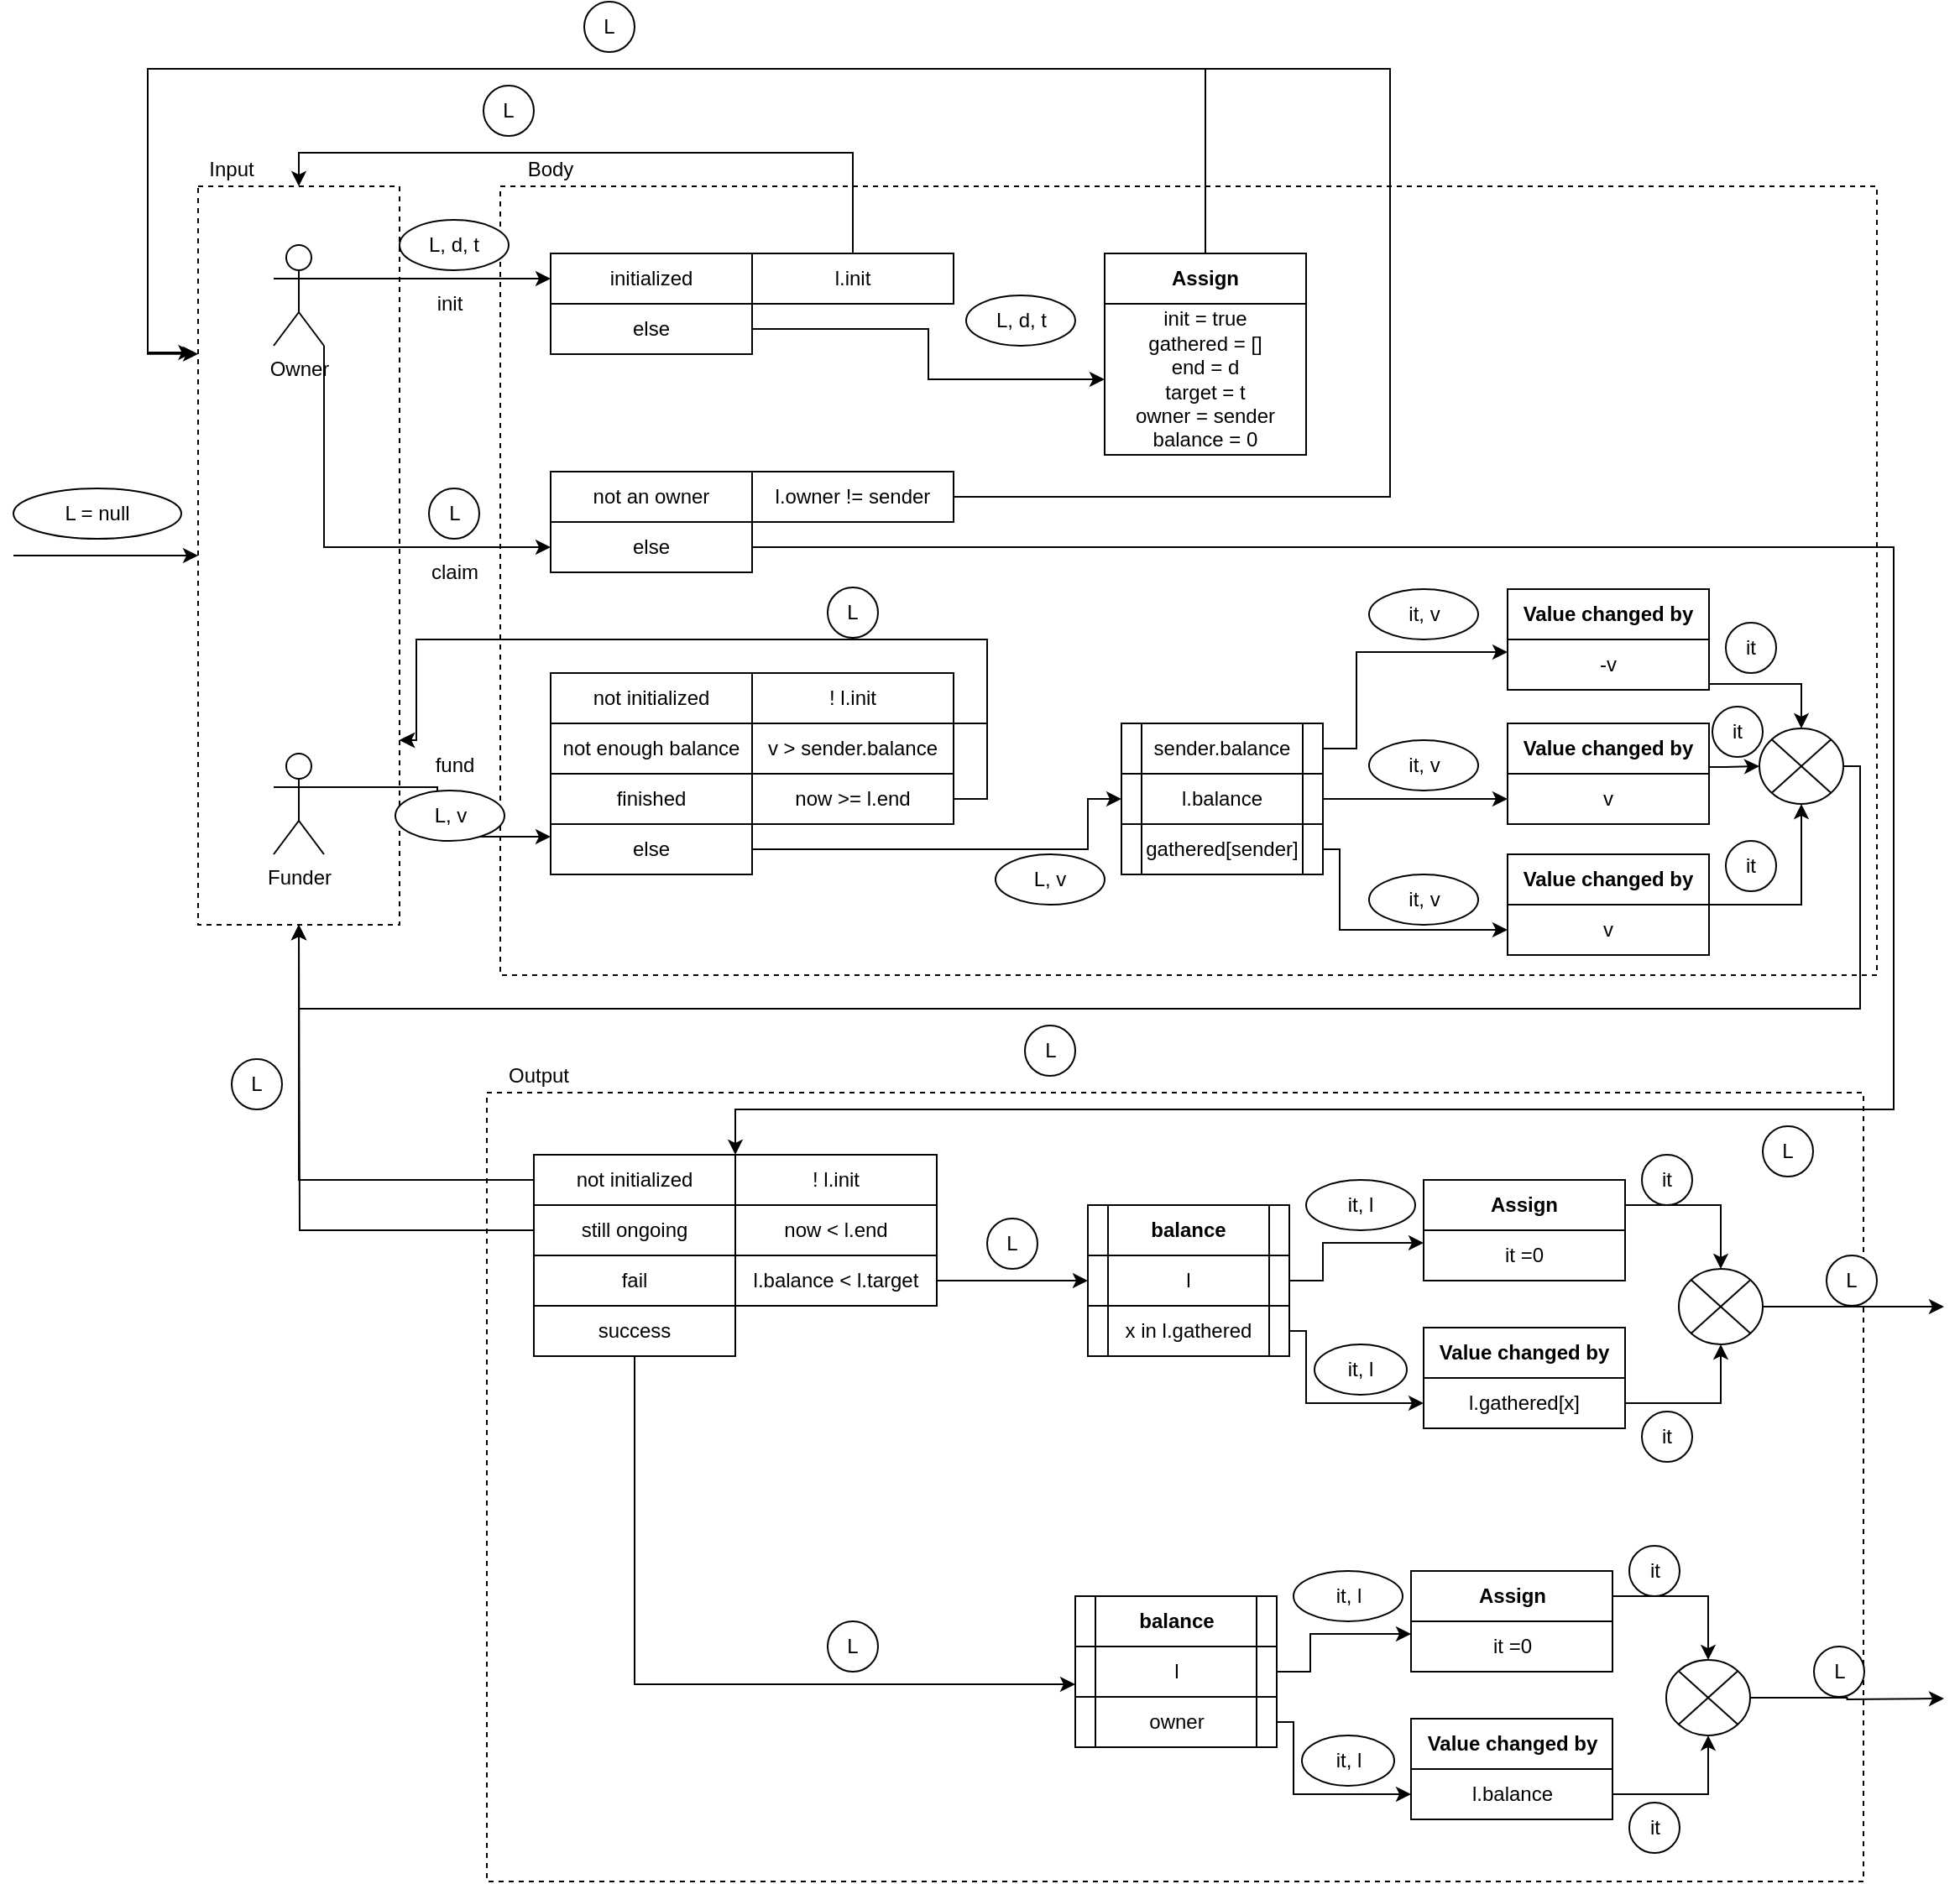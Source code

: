 <mxfile version="13.9.9" type="device"><diagram id="-nh598u-L5Uo9hfK0YSr" name="Page-1"><mxGraphModel dx="982" dy="704" grid="1" gridSize="10" guides="1" tooltips="1" connect="1" arrows="1" fold="1" page="1" pageScale="1" pageWidth="1169" pageHeight="827" math="0" shadow="0"><root><mxCell id="0"/><mxCell id="1" parent="0"/><mxCell id="V_aJpW3WmqKborFiZR3V-77" value="" style="rounded=0;whiteSpace=wrap;html=1;dashed=1;" vertex="1" parent="1"><mxGeometry x="292" y="700" width="820" height="470" as="geometry"/></mxCell><mxCell id="V_aJpW3WmqKborFiZR3V-5" value="" style="rounded=0;whiteSpace=wrap;html=1;dashed=1;" vertex="1" parent="1"><mxGeometry x="300" y="160" width="820" height="470" as="geometry"/></mxCell><mxCell id="V_aJpW3WmqKborFiZR3V-1" value="" style="rounded=0;whiteSpace=wrap;html=1;dashed=1;" vertex="1" parent="1"><mxGeometry x="120" y="160" width="120" height="440" as="geometry"/></mxCell><mxCell id="V_aJpW3WmqKborFiZR3V-2" value="Input" style="text;html=1;strokeColor=none;fillColor=none;align=center;verticalAlign=middle;whiteSpace=wrap;rounded=0;dashed=1;" vertex="1" parent="1"><mxGeometry x="120" y="140" width="40" height="20" as="geometry"/></mxCell><mxCell id="V_aJpW3WmqKborFiZR3V-13" style="edgeStyle=orthogonalEdgeStyle;rounded=0;orthogonalLoop=1;jettySize=auto;html=1;exitX=1;exitY=0.333;exitDx=0;exitDy=0;exitPerimeter=0;entryX=0;entryY=0.5;entryDx=0;entryDy=0;" edge="1" parent="1" source="V_aJpW3WmqKborFiZR3V-3" target="V_aJpW3WmqKborFiZR3V-8"><mxGeometry relative="1" as="geometry"/></mxCell><mxCell id="V_aJpW3WmqKborFiZR3V-37" style="edgeStyle=orthogonalEdgeStyle;rounded=0;orthogonalLoop=1;jettySize=auto;html=1;exitX=1;exitY=1;exitDx=0;exitDy=0;exitPerimeter=0;entryX=0;entryY=0.5;entryDx=0;entryDy=0;" edge="1" parent="1" source="V_aJpW3WmqKborFiZR3V-3" target="V_aJpW3WmqKborFiZR3V-36"><mxGeometry relative="1" as="geometry"/></mxCell><mxCell id="V_aJpW3WmqKborFiZR3V-3" value="Owner" style="shape=umlActor;verticalLabelPosition=bottom;verticalAlign=top;html=1;outlineConnect=0;" vertex="1" parent="1"><mxGeometry x="165" y="195" width="30" height="60" as="geometry"/></mxCell><mxCell id="V_aJpW3WmqKborFiZR3V-62" style="edgeStyle=orthogonalEdgeStyle;rounded=0;orthogonalLoop=1;jettySize=auto;html=1;exitX=1;exitY=0.333;exitDx=0;exitDy=0;exitPerimeter=0;entryX=0;entryY=0.25;entryDx=0;entryDy=0;" edge="1" parent="1" source="V_aJpW3WmqKborFiZR3V-4" target="V_aJpW3WmqKborFiZR3V-61"><mxGeometry relative="1" as="geometry"/></mxCell><mxCell id="V_aJpW3WmqKborFiZR3V-4" value="Funder" style="shape=umlActor;verticalLabelPosition=bottom;verticalAlign=top;html=1;outlineConnect=0;" vertex="1" parent="1"><mxGeometry x="165" y="498" width="30" height="60" as="geometry"/></mxCell><mxCell id="V_aJpW3WmqKborFiZR3V-6" value="Body" style="text;html=1;strokeColor=none;fillColor=none;align=center;verticalAlign=middle;whiteSpace=wrap;rounded=0;dashed=1;" vertex="1" parent="1"><mxGeometry x="310" y="140" width="40" height="20" as="geometry"/></mxCell><mxCell id="V_aJpW3WmqKborFiZR3V-8" value="initialized" style="rounded=0;whiteSpace=wrap;html=1;" vertex="1" parent="1"><mxGeometry x="330" y="200" width="120" height="30" as="geometry"/></mxCell><mxCell id="V_aJpW3WmqKborFiZR3V-26" style="edgeStyle=orthogonalEdgeStyle;rounded=0;orthogonalLoop=1;jettySize=auto;html=1;exitX=0.5;exitY=0;exitDx=0;exitDy=0;entryX=0.5;entryY=0;entryDx=0;entryDy=0;" edge="1" parent="1" source="V_aJpW3WmqKborFiZR3V-9" target="V_aJpW3WmqKborFiZR3V-1"><mxGeometry relative="1" as="geometry"><Array as="points"><mxPoint x="510" y="140"/><mxPoint x="180" y="140"/></Array></mxGeometry></mxCell><mxCell id="V_aJpW3WmqKborFiZR3V-9" value="l.init" style="rounded=0;whiteSpace=wrap;html=1;" vertex="1" parent="1"><mxGeometry x="450" y="200" width="120" height="30" as="geometry"/></mxCell><mxCell id="V_aJpW3WmqKborFiZR3V-10" value="" style="endArrow=classic;html=1;entryX=0;entryY=0.5;entryDx=0;entryDy=0;" edge="1" parent="1" target="V_aJpW3WmqKborFiZR3V-1"><mxGeometry width="50" height="50" relative="1" as="geometry"><mxPoint x="10" y="380" as="sourcePoint"/><mxPoint x="530" y="340" as="targetPoint"/></mxGeometry></mxCell><mxCell id="V_aJpW3WmqKborFiZR3V-11" value="L = null" style="ellipse;whiteSpace=wrap;html=1;" vertex="1" parent="1"><mxGeometry x="10" y="340" width="100" height="30" as="geometry"/></mxCell><mxCell id="V_aJpW3WmqKborFiZR3V-21" style="edgeStyle=orthogonalEdgeStyle;rounded=0;orthogonalLoop=1;jettySize=auto;html=1;exitX=1;exitY=0.5;exitDx=0;exitDy=0;entryX=0;entryY=0.5;entryDx=0;entryDy=0;" edge="1" parent="1" source="V_aJpW3WmqKborFiZR3V-12" target="V_aJpW3WmqKborFiZR3V-20"><mxGeometry relative="1" as="geometry"/></mxCell><mxCell id="V_aJpW3WmqKborFiZR3V-12" value="else" style="rounded=0;whiteSpace=wrap;html=1;" vertex="1" parent="1"><mxGeometry x="330" y="230" width="120" height="30" as="geometry"/></mxCell><mxCell id="V_aJpW3WmqKborFiZR3V-14" value="init" style="text;html=1;strokeColor=none;fillColor=none;align=center;verticalAlign=middle;whiteSpace=wrap;rounded=0;" vertex="1" parent="1"><mxGeometry x="250" y="220" width="40" height="20" as="geometry"/></mxCell><mxCell id="V_aJpW3WmqKborFiZR3V-15" value="L, d, t" style="ellipse;whiteSpace=wrap;html=1;" vertex="1" parent="1"><mxGeometry x="240" y="180" width="65" height="30" as="geometry"/></mxCell><mxCell id="V_aJpW3WmqKborFiZR3V-17" value="L" style="ellipse;whiteSpace=wrap;html=1;" vertex="1" parent="1"><mxGeometry x="290" y="100" width="30" height="30" as="geometry"/></mxCell><mxCell id="V_aJpW3WmqKborFiZR3V-24" style="edgeStyle=orthogonalEdgeStyle;rounded=0;orthogonalLoop=1;jettySize=auto;html=1;exitX=0.5;exitY=0;exitDx=0;exitDy=0;entryX=-0.023;entryY=0.225;entryDx=0;entryDy=0;entryPerimeter=0;" edge="1" parent="1" source="V_aJpW3WmqKborFiZR3V-19" target="V_aJpW3WmqKborFiZR3V-1"><mxGeometry relative="1" as="geometry"><Array as="points"><mxPoint x="720" y="90"/><mxPoint x="90" y="90"/><mxPoint x="90" y="259"/></Array></mxGeometry></mxCell><mxCell id="V_aJpW3WmqKborFiZR3V-19" value="&lt;b&gt;Assign&lt;/b&gt;" style="rounded=0;whiteSpace=wrap;html=1;" vertex="1" parent="1"><mxGeometry x="660" y="200" width="120" height="30" as="geometry"/></mxCell><mxCell id="V_aJpW3WmqKborFiZR3V-20" value="init = true&lt;br&gt;gathered = []&lt;br&gt;end = d&lt;br&gt;target = t&lt;br&gt;owner = sender&lt;br&gt;balance = 0" style="rounded=0;whiteSpace=wrap;html=1;" vertex="1" parent="1"><mxGeometry x="660" y="230" width="120" height="90" as="geometry"/></mxCell><mxCell id="V_aJpW3WmqKborFiZR3V-23" value="L, d, t" style="ellipse;whiteSpace=wrap;html=1;" vertex="1" parent="1"><mxGeometry x="577.5" y="225" width="65" height="30" as="geometry"/></mxCell><mxCell id="V_aJpW3WmqKborFiZR3V-28" value="L" style="ellipse;whiteSpace=wrap;html=1;" vertex="1" parent="1"><mxGeometry x="350" y="50" width="30" height="30" as="geometry"/></mxCell><mxCell id="V_aJpW3WmqKborFiZR3V-82" style="edgeStyle=orthogonalEdgeStyle;rounded=0;orthogonalLoop=1;jettySize=auto;html=1;exitX=0;exitY=0.5;exitDx=0;exitDy=0;entryX=0.5;entryY=1;entryDx=0;entryDy=0;" edge="1" parent="1" source="V_aJpW3WmqKborFiZR3V-29" target="V_aJpW3WmqKborFiZR3V-1"><mxGeometry relative="1" as="geometry"/></mxCell><mxCell id="V_aJpW3WmqKborFiZR3V-29" value="not initialized" style="rounded=0;whiteSpace=wrap;html=1;" vertex="1" parent="1"><mxGeometry x="320" y="737" width="120" height="30" as="geometry"/></mxCell><mxCell id="V_aJpW3WmqKborFiZR3V-30" value="! l.init" style="rounded=0;whiteSpace=wrap;html=1;" vertex="1" parent="1"><mxGeometry x="440" y="737" width="120" height="30" as="geometry"/></mxCell><mxCell id="V_aJpW3WmqKborFiZR3V-83" style="edgeStyle=orthogonalEdgeStyle;rounded=0;orthogonalLoop=1;jettySize=auto;html=1;exitX=0;exitY=0.5;exitDx=0;exitDy=0;" edge="1" parent="1" source="V_aJpW3WmqKborFiZR3V-31"><mxGeometry relative="1" as="geometry"><mxPoint x="180" y="600" as="targetPoint"/></mxGeometry></mxCell><mxCell id="V_aJpW3WmqKborFiZR3V-31" value="still ongoing" style="rounded=0;whiteSpace=wrap;html=1;" vertex="1" parent="1"><mxGeometry x="320" y="767" width="120" height="30" as="geometry"/></mxCell><mxCell id="V_aJpW3WmqKborFiZR3V-32" value="now &amp;lt; l.end" style="rounded=0;whiteSpace=wrap;html=1;" vertex="1" parent="1"><mxGeometry x="440" y="767" width="120" height="30" as="geometry"/></mxCell><mxCell id="V_aJpW3WmqKborFiZR3V-33" value="fail" style="rounded=0;whiteSpace=wrap;html=1;" vertex="1" parent="1"><mxGeometry x="320" y="797" width="120" height="30" as="geometry"/></mxCell><mxCell id="V_aJpW3WmqKborFiZR3V-34" value="not an owner" style="rounded=0;whiteSpace=wrap;html=1;" vertex="1" parent="1"><mxGeometry x="330" y="330" width="120" height="30" as="geometry"/></mxCell><mxCell id="V_aJpW3WmqKborFiZR3V-40" style="edgeStyle=orthogonalEdgeStyle;rounded=0;orthogonalLoop=1;jettySize=auto;html=1;exitX=1;exitY=0.5;exitDx=0;exitDy=0;entryX=0;entryY=0.227;entryDx=0;entryDy=0;entryPerimeter=0;" edge="1" parent="1" source="V_aJpW3WmqKborFiZR3V-35" target="V_aJpW3WmqKborFiZR3V-1"><mxGeometry relative="1" as="geometry"><Array as="points"><mxPoint x="830" y="345"/><mxPoint x="830" y="90"/><mxPoint x="90" y="90"/><mxPoint x="90" y="260"/></Array></mxGeometry></mxCell><mxCell id="V_aJpW3WmqKborFiZR3V-35" value="l.owner != sender" style="rounded=0;whiteSpace=wrap;html=1;" vertex="1" parent="1"><mxGeometry x="450" y="330" width="120" height="30" as="geometry"/></mxCell><mxCell id="V_aJpW3WmqKborFiZR3V-79" style="edgeStyle=orthogonalEdgeStyle;rounded=0;orthogonalLoop=1;jettySize=auto;html=1;exitX=1;exitY=0.5;exitDx=0;exitDy=0;entryX=1;entryY=0;entryDx=0;entryDy=0;" edge="1" parent="1" source="V_aJpW3WmqKborFiZR3V-36" target="V_aJpW3WmqKborFiZR3V-29"><mxGeometry relative="1" as="geometry"><Array as="points"><mxPoint x="1130" y="375"/><mxPoint x="1130" y="710"/><mxPoint x="440" y="710"/></Array></mxGeometry></mxCell><mxCell id="V_aJpW3WmqKborFiZR3V-36" value="else" style="rounded=0;whiteSpace=wrap;html=1;" vertex="1" parent="1"><mxGeometry x="330" y="360" width="120" height="30" as="geometry"/></mxCell><mxCell id="V_aJpW3WmqKborFiZR3V-38" value="L" style="ellipse;whiteSpace=wrap;html=1;" vertex="1" parent="1"><mxGeometry x="257.5" y="340" width="30" height="30" as="geometry"/></mxCell><mxCell id="V_aJpW3WmqKborFiZR3V-39" value="claim" style="text;html=1;strokeColor=none;fillColor=none;align=center;verticalAlign=middle;whiteSpace=wrap;rounded=0;" vertex="1" parent="1"><mxGeometry x="252.5" y="380" width="40" height="20" as="geometry"/></mxCell><mxCell id="V_aJpW3WmqKborFiZR3V-52" style="edgeStyle=orthogonalEdgeStyle;rounded=0;orthogonalLoop=1;jettySize=auto;html=1;exitX=1;exitY=0.5;exitDx=0;exitDy=0;entryX=0;entryY=0.25;entryDx=0;entryDy=0;" edge="1" parent="1" source="V_aJpW3WmqKborFiZR3V-41" target="V_aJpW3WmqKborFiZR3V-47"><mxGeometry relative="1" as="geometry"><Array as="points"><mxPoint x="810" y="495"/><mxPoint x="810" y="438"/></Array></mxGeometry></mxCell><mxCell id="V_aJpW3WmqKborFiZR3V-41" value="sender.balance" style="shape=process;whiteSpace=wrap;html=1;backgroundOutline=1;" vertex="1" parent="1"><mxGeometry x="670" y="480" width="120" height="30" as="geometry"/></mxCell><mxCell id="V_aJpW3WmqKborFiZR3V-53" style="edgeStyle=orthogonalEdgeStyle;rounded=0;orthogonalLoop=1;jettySize=auto;html=1;exitX=1;exitY=0.5;exitDx=0;exitDy=0;entryX=0;entryY=0.5;entryDx=0;entryDy=0;" edge="1" parent="1" source="V_aJpW3WmqKborFiZR3V-42" target="V_aJpW3WmqKborFiZR3V-49"><mxGeometry relative="1" as="geometry"/></mxCell><mxCell id="V_aJpW3WmqKborFiZR3V-42" value="l.balance" style="shape=process;whiteSpace=wrap;html=1;backgroundOutline=1;" vertex="1" parent="1"><mxGeometry x="670" y="510" width="120" height="30" as="geometry"/></mxCell><mxCell id="V_aJpW3WmqKborFiZR3V-54" style="edgeStyle=orthogonalEdgeStyle;rounded=0;orthogonalLoop=1;jettySize=auto;html=1;exitX=1;exitY=0.5;exitDx=0;exitDy=0;entryX=0;entryY=0.5;entryDx=0;entryDy=0;" edge="1" parent="1" source="V_aJpW3WmqKborFiZR3V-43" target="V_aJpW3WmqKborFiZR3V-51"><mxGeometry relative="1" as="geometry"><Array as="points"><mxPoint x="800" y="555"/><mxPoint x="800" y="603"/></Array></mxGeometry></mxCell><mxCell id="V_aJpW3WmqKborFiZR3V-43" value="gathered[sender]" style="shape=process;whiteSpace=wrap;html=1;backgroundOutline=1;" vertex="1" parent="1"><mxGeometry x="670" y="540" width="120" height="30" as="geometry"/></mxCell><mxCell id="V_aJpW3WmqKborFiZR3V-69" style="edgeStyle=orthogonalEdgeStyle;rounded=0;orthogonalLoop=1;jettySize=auto;html=1;exitX=1;exitY=1;exitDx=0;exitDy=0;entryX=0.5;entryY=0;entryDx=0;entryDy=0;" edge="1" parent="1" source="V_aJpW3WmqKborFiZR3V-44" target="V_aJpW3WmqKborFiZR3V-68"><mxGeometry relative="1" as="geometry"/></mxCell><mxCell id="V_aJpW3WmqKborFiZR3V-44" value="&lt;b&gt;Value changed by&lt;/b&gt;" style="rounded=0;whiteSpace=wrap;html=1;" vertex="1" parent="1"><mxGeometry x="900" y="400" width="120" height="30" as="geometry"/></mxCell><mxCell id="V_aJpW3WmqKborFiZR3V-46" value="L, v" style="ellipse;whiteSpace=wrap;html=1;" vertex="1" parent="1"><mxGeometry x="237.5" y="520" width="65" height="30" as="geometry"/></mxCell><mxCell id="V_aJpW3WmqKborFiZR3V-47" value="-v" style="rounded=0;whiteSpace=wrap;html=1;" vertex="1" parent="1"><mxGeometry x="900" y="430" width="120" height="30" as="geometry"/></mxCell><mxCell id="V_aJpW3WmqKborFiZR3V-71" style="edgeStyle=orthogonalEdgeStyle;rounded=0;orthogonalLoop=1;jettySize=auto;html=1;exitX=1;exitY=0.5;exitDx=0;exitDy=0;entryX=0;entryY=0.5;entryDx=0;entryDy=0;" edge="1" parent="1" source="V_aJpW3WmqKborFiZR3V-48" target="V_aJpW3WmqKborFiZR3V-68"><mxGeometry relative="1" as="geometry"><Array as="points"><mxPoint x="1020" y="506"/><mxPoint x="1030" y="506"/></Array></mxGeometry></mxCell><mxCell id="V_aJpW3WmqKborFiZR3V-48" value="&lt;b&gt;Value changed by&lt;/b&gt;" style="rounded=0;whiteSpace=wrap;html=1;" vertex="1" parent="1"><mxGeometry x="900" y="480" width="120" height="30" as="geometry"/></mxCell><mxCell id="V_aJpW3WmqKborFiZR3V-49" value="v" style="rounded=0;whiteSpace=wrap;html=1;" vertex="1" parent="1"><mxGeometry x="900" y="510" width="120" height="30" as="geometry"/></mxCell><mxCell id="V_aJpW3WmqKborFiZR3V-50" value="&lt;b&gt;Value changed by&lt;/b&gt;" style="rounded=0;whiteSpace=wrap;html=1;" vertex="1" parent="1"><mxGeometry x="900" y="558" width="120" height="30" as="geometry"/></mxCell><mxCell id="V_aJpW3WmqKborFiZR3V-73" style="edgeStyle=orthogonalEdgeStyle;rounded=0;orthogonalLoop=1;jettySize=auto;html=1;exitX=1;exitY=0;exitDx=0;exitDy=0;entryX=0.5;entryY=1;entryDx=0;entryDy=0;" edge="1" parent="1" source="V_aJpW3WmqKborFiZR3V-51" target="V_aJpW3WmqKborFiZR3V-68"><mxGeometry relative="1" as="geometry"><Array as="points"><mxPoint x="1075" y="588"/></Array></mxGeometry></mxCell><mxCell id="V_aJpW3WmqKborFiZR3V-51" value="v" style="rounded=0;whiteSpace=wrap;html=1;" vertex="1" parent="1"><mxGeometry x="900" y="588" width="120" height="30" as="geometry"/></mxCell><mxCell id="V_aJpW3WmqKborFiZR3V-55" value="it, v" style="ellipse;whiteSpace=wrap;html=1;" vertex="1" parent="1"><mxGeometry x="817.5" y="400" width="65" height="30" as="geometry"/></mxCell><mxCell id="V_aJpW3WmqKborFiZR3V-56" value="it, v" style="ellipse;whiteSpace=wrap;html=1;" vertex="1" parent="1"><mxGeometry x="817.5" y="490" width="65" height="30" as="geometry"/></mxCell><mxCell id="V_aJpW3WmqKborFiZR3V-57" value="it, v" style="ellipse;whiteSpace=wrap;html=1;" vertex="1" parent="1"><mxGeometry x="817.5" y="570" width="65" height="30" as="geometry"/></mxCell><mxCell id="V_aJpW3WmqKborFiZR3V-59" value="not enough balance" style="rounded=0;whiteSpace=wrap;html=1;" vertex="1" parent="1"><mxGeometry x="330" y="480" width="120" height="30" as="geometry"/></mxCell><mxCell id="V_aJpW3WmqKborFiZR3V-63" style="edgeStyle=orthogonalEdgeStyle;rounded=0;orthogonalLoop=1;jettySize=auto;html=1;exitX=0.5;exitY=0;exitDx=0;exitDy=0;entryX=1;entryY=0.75;entryDx=0;entryDy=0;" edge="1" parent="1" source="V_aJpW3WmqKborFiZR3V-60" target="V_aJpW3WmqKborFiZR3V-1"><mxGeometry relative="1" as="geometry"><Array as="points"><mxPoint x="590" y="480"/><mxPoint x="590" y="430"/><mxPoint x="250" y="430"/><mxPoint x="250" y="490"/></Array></mxGeometry></mxCell><mxCell id="V_aJpW3WmqKborFiZR3V-60" value="v &amp;gt; sender.balance" style="rounded=0;whiteSpace=wrap;html=1;" vertex="1" parent="1"><mxGeometry x="450" y="480" width="120" height="30" as="geometry"/></mxCell><mxCell id="V_aJpW3WmqKborFiZR3V-65" style="edgeStyle=orthogonalEdgeStyle;rounded=0;orthogonalLoop=1;jettySize=auto;html=1;exitX=1;exitY=0.5;exitDx=0;exitDy=0;entryX=0;entryY=0.5;entryDx=0;entryDy=0;" edge="1" parent="1" source="V_aJpW3WmqKborFiZR3V-61" target="V_aJpW3WmqKborFiZR3V-42"><mxGeometry relative="1" as="geometry"><Array as="points"><mxPoint x="650" y="555"/><mxPoint x="650" y="525"/></Array></mxGeometry></mxCell><mxCell id="V_aJpW3WmqKborFiZR3V-61" value="else" style="rounded=0;whiteSpace=wrap;html=1;" vertex="1" parent="1"><mxGeometry x="330" y="540" width="120" height="30" as="geometry"/></mxCell><mxCell id="V_aJpW3WmqKborFiZR3V-64" value="L" style="ellipse;whiteSpace=wrap;html=1;" vertex="1" parent="1"><mxGeometry x="495" y="399" width="30" height="30" as="geometry"/></mxCell><mxCell id="V_aJpW3WmqKborFiZR3V-66" value="L, v" style="ellipse;whiteSpace=wrap;html=1;" vertex="1" parent="1"><mxGeometry x="595" y="558" width="65" height="30" as="geometry"/></mxCell><mxCell id="V_aJpW3WmqKborFiZR3V-67" value="fund" style="text;html=1;strokeColor=none;fillColor=none;align=center;verticalAlign=middle;whiteSpace=wrap;rounded=0;" vertex="1" parent="1"><mxGeometry x="253" y="495" width="40" height="20" as="geometry"/></mxCell><mxCell id="V_aJpW3WmqKborFiZR3V-75" style="edgeStyle=orthogonalEdgeStyle;rounded=0;orthogonalLoop=1;jettySize=auto;html=1;exitX=1;exitY=0.5;exitDx=0;exitDy=0;entryX=0.5;entryY=1;entryDx=0;entryDy=0;" edge="1" parent="1" source="V_aJpW3WmqKborFiZR3V-68" target="V_aJpW3WmqKborFiZR3V-1"><mxGeometry relative="1" as="geometry"><Array as="points"><mxPoint x="1110" y="506"/><mxPoint x="1110" y="650"/><mxPoint x="180" y="650"/></Array></mxGeometry></mxCell><mxCell id="V_aJpW3WmqKborFiZR3V-68" value="" style="shape=sumEllipse;perimeter=ellipsePerimeter;whiteSpace=wrap;html=1;backgroundOutline=1;" vertex="1" parent="1"><mxGeometry x="1050" y="483" width="50" height="45" as="geometry"/></mxCell><mxCell id="V_aJpW3WmqKborFiZR3V-70" value="it" style="ellipse;whiteSpace=wrap;html=1;" vertex="1" parent="1"><mxGeometry x="1030" y="420" width="30" height="30" as="geometry"/></mxCell><mxCell id="V_aJpW3WmqKborFiZR3V-72" value="it" style="ellipse;whiteSpace=wrap;html=1;" vertex="1" parent="1"><mxGeometry x="1022" y="470" width="30" height="30" as="geometry"/></mxCell><mxCell id="V_aJpW3WmqKborFiZR3V-74" value="it" style="ellipse;whiteSpace=wrap;html=1;" vertex="1" parent="1"><mxGeometry x="1030" y="550" width="30" height="30" as="geometry"/></mxCell><mxCell id="V_aJpW3WmqKborFiZR3V-76" value="L" style="ellipse;whiteSpace=wrap;html=1;" vertex="1" parent="1"><mxGeometry x="612.5" y="660" width="30" height="30" as="geometry"/></mxCell><mxCell id="V_aJpW3WmqKborFiZR3V-78" value="Output" style="text;html=1;strokeColor=none;fillColor=none;align=center;verticalAlign=middle;whiteSpace=wrap;rounded=0;dashed=1;" vertex="1" parent="1"><mxGeometry x="303" y="680" width="40" height="20" as="geometry"/></mxCell><mxCell id="V_aJpW3WmqKborFiZR3V-80" value="L" style="ellipse;whiteSpace=wrap;html=1;" vertex="1" parent="1"><mxGeometry x="1052" y="720" width="30" height="30" as="geometry"/></mxCell><mxCell id="V_aJpW3WmqKborFiZR3V-84" value="L" style="ellipse;whiteSpace=wrap;html=1;" vertex="1" parent="1"><mxGeometry x="140" y="680" width="30" height="30" as="geometry"/></mxCell><mxCell id="V_aJpW3WmqKborFiZR3V-97" style="edgeStyle=orthogonalEdgeStyle;rounded=0;orthogonalLoop=1;jettySize=auto;html=1;exitX=1;exitY=0.5;exitDx=0;exitDy=0;entryX=0;entryY=0.5;entryDx=0;entryDy=0;" edge="1" parent="1" source="V_aJpW3WmqKborFiZR3V-85" target="V_aJpW3WmqKborFiZR3V-88"><mxGeometry relative="1" as="geometry"/></mxCell><mxCell id="V_aJpW3WmqKborFiZR3V-85" value="l.balance &amp;lt; l.target" style="rounded=0;whiteSpace=wrap;html=1;" vertex="1" parent="1"><mxGeometry x="440" y="797" width="120" height="30" as="geometry"/></mxCell><mxCell id="V_aJpW3WmqKborFiZR3V-126" style="edgeStyle=orthogonalEdgeStyle;rounded=0;orthogonalLoop=1;jettySize=auto;html=1;exitX=0.5;exitY=1;exitDx=0;exitDy=0;entryX=0;entryY=0.75;entryDx=0;entryDy=0;" edge="1" parent="1" source="V_aJpW3WmqKborFiZR3V-86" target="V_aJpW3WmqKborFiZR3V-111"><mxGeometry relative="1" as="geometry"/></mxCell><mxCell id="V_aJpW3WmqKborFiZR3V-86" value="success" style="rounded=0;whiteSpace=wrap;html=1;" vertex="1" parent="1"><mxGeometry x="320" y="827" width="120" height="30" as="geometry"/></mxCell><mxCell id="V_aJpW3WmqKborFiZR3V-87" value="&lt;b&gt;balance&lt;/b&gt;" style="shape=process;whiteSpace=wrap;html=1;backgroundOutline=1;" vertex="1" parent="1"><mxGeometry x="650" y="767" width="120" height="30" as="geometry"/></mxCell><mxCell id="V_aJpW3WmqKborFiZR3V-98" style="edgeStyle=orthogonalEdgeStyle;rounded=0;orthogonalLoop=1;jettySize=auto;html=1;exitX=1;exitY=0.5;exitDx=0;exitDy=0;entryX=0;entryY=0.25;entryDx=0;entryDy=0;" edge="1" parent="1" source="V_aJpW3WmqKborFiZR3V-88" target="V_aJpW3WmqKborFiZR3V-94"><mxGeometry relative="1" as="geometry"><Array as="points"><mxPoint x="790" y="812"/><mxPoint x="790" y="790"/></Array></mxGeometry></mxCell><mxCell id="V_aJpW3WmqKborFiZR3V-88" value="l" style="shape=process;whiteSpace=wrap;html=1;backgroundOutline=1;" vertex="1" parent="1"><mxGeometry x="650" y="797" width="120" height="30" as="geometry"/></mxCell><mxCell id="V_aJpW3WmqKborFiZR3V-99" style="edgeStyle=orthogonalEdgeStyle;rounded=0;orthogonalLoop=1;jettySize=auto;html=1;exitX=1;exitY=0.5;exitDx=0;exitDy=0;entryX=0;entryY=0.5;entryDx=0;entryDy=0;" edge="1" parent="1" source="V_aJpW3WmqKborFiZR3V-89" target="V_aJpW3WmqKborFiZR3V-96"><mxGeometry relative="1" as="geometry"><Array as="points"><mxPoint x="780" y="842"/><mxPoint x="780" y="885"/></Array></mxGeometry></mxCell><mxCell id="V_aJpW3WmqKborFiZR3V-89" value="x in l.gathered" style="shape=process;whiteSpace=wrap;html=1;backgroundOutline=1;" vertex="1" parent="1"><mxGeometry x="650" y="827" width="120" height="30" as="geometry"/></mxCell><mxCell id="V_aJpW3WmqKborFiZR3V-90" value="finished" style="rounded=0;whiteSpace=wrap;html=1;" vertex="1" parent="1"><mxGeometry x="330" y="510" width="120" height="30" as="geometry"/></mxCell><mxCell id="V_aJpW3WmqKborFiZR3V-92" style="edgeStyle=orthogonalEdgeStyle;rounded=0;orthogonalLoop=1;jettySize=auto;html=1;exitX=1;exitY=0.5;exitDx=0;exitDy=0;" edge="1" parent="1" source="V_aJpW3WmqKborFiZR3V-91"><mxGeometry relative="1" as="geometry"><mxPoint x="240" y="490" as="targetPoint"/><Array as="points"><mxPoint x="590" y="525"/><mxPoint x="590" y="430"/><mxPoint x="250" y="430"/><mxPoint x="250" y="490"/></Array></mxGeometry></mxCell><mxCell id="V_aJpW3WmqKborFiZR3V-91" value="now &amp;gt;= l.end" style="rounded=0;whiteSpace=wrap;html=1;" vertex="1" parent="1"><mxGeometry x="450" y="510" width="120" height="30" as="geometry"/></mxCell><mxCell id="V_aJpW3WmqKborFiZR3V-103" style="edgeStyle=orthogonalEdgeStyle;rounded=0;orthogonalLoop=1;jettySize=auto;html=1;exitX=1;exitY=0.5;exitDx=0;exitDy=0;entryX=0.5;entryY=0;entryDx=0;entryDy=0;" edge="1" parent="1" source="V_aJpW3WmqKborFiZR3V-93" target="V_aJpW3WmqKborFiZR3V-102"><mxGeometry relative="1" as="geometry"/></mxCell><mxCell id="V_aJpW3WmqKborFiZR3V-93" value="&lt;b&gt;Assign&lt;/b&gt;" style="rounded=0;whiteSpace=wrap;html=1;" vertex="1" parent="1"><mxGeometry x="850" y="752" width="120" height="30" as="geometry"/></mxCell><mxCell id="V_aJpW3WmqKborFiZR3V-94" value="it =0" style="rounded=0;whiteSpace=wrap;html=1;" vertex="1" parent="1"><mxGeometry x="850" y="782" width="120" height="30" as="geometry"/></mxCell><mxCell id="V_aJpW3WmqKborFiZR3V-95" value="&lt;b&gt;Value changed by&lt;/b&gt;" style="rounded=0;whiteSpace=wrap;html=1;" vertex="1" parent="1"><mxGeometry x="850" y="840" width="120" height="30" as="geometry"/></mxCell><mxCell id="V_aJpW3WmqKborFiZR3V-104" style="edgeStyle=orthogonalEdgeStyle;rounded=0;orthogonalLoop=1;jettySize=auto;html=1;exitX=1;exitY=0.5;exitDx=0;exitDy=0;entryX=0.5;entryY=1;entryDx=0;entryDy=0;" edge="1" parent="1" source="V_aJpW3WmqKborFiZR3V-96" target="V_aJpW3WmqKborFiZR3V-102"><mxGeometry relative="1" as="geometry"/></mxCell><mxCell id="V_aJpW3WmqKborFiZR3V-96" value="l.gathered[x]" style="rounded=0;whiteSpace=wrap;html=1;" vertex="1" parent="1"><mxGeometry x="850" y="870" width="120" height="30" as="geometry"/></mxCell><mxCell id="V_aJpW3WmqKborFiZR3V-100" value="it, l" style="ellipse;whiteSpace=wrap;html=1;" vertex="1" parent="1"><mxGeometry x="780" y="752" width="65" height="30" as="geometry"/></mxCell><mxCell id="V_aJpW3WmqKborFiZR3V-101" value="it, l" style="ellipse;whiteSpace=wrap;html=1;" vertex="1" parent="1"><mxGeometry x="785" y="850" width="55" height="30" as="geometry"/></mxCell><mxCell id="V_aJpW3WmqKborFiZR3V-107" style="edgeStyle=orthogonalEdgeStyle;rounded=0;orthogonalLoop=1;jettySize=auto;html=1;" edge="1" parent="1" source="V_aJpW3WmqKborFiZR3V-102"><mxGeometry relative="1" as="geometry"><mxPoint x="1160" y="827.5" as="targetPoint"/></mxGeometry></mxCell><mxCell id="V_aJpW3WmqKborFiZR3V-102" value="" style="shape=sumEllipse;perimeter=ellipsePerimeter;whiteSpace=wrap;html=1;backgroundOutline=1;" vertex="1" parent="1"><mxGeometry x="1002" y="805" width="50" height="45" as="geometry"/></mxCell><mxCell id="V_aJpW3WmqKborFiZR3V-105" value="it" style="ellipse;whiteSpace=wrap;html=1;" vertex="1" parent="1"><mxGeometry x="980" y="737" width="30" height="30" as="geometry"/></mxCell><mxCell id="V_aJpW3WmqKborFiZR3V-106" value="it" style="ellipse;whiteSpace=wrap;html=1;" vertex="1" parent="1"><mxGeometry x="980" y="890" width="30" height="30" as="geometry"/></mxCell><mxCell id="V_aJpW3WmqKborFiZR3V-108" value="L" style="ellipse;whiteSpace=wrap;html=1;" vertex="1" parent="1"><mxGeometry x="1090" y="797" width="30" height="30" as="geometry"/></mxCell><mxCell id="V_aJpW3WmqKborFiZR3V-109" value="&lt;b&gt;balance&lt;/b&gt;" style="shape=process;whiteSpace=wrap;html=1;backgroundOutline=1;" vertex="1" parent="1"><mxGeometry x="642.5" y="1000" width="120" height="30" as="geometry"/></mxCell><mxCell id="V_aJpW3WmqKborFiZR3V-110" style="edgeStyle=orthogonalEdgeStyle;rounded=0;orthogonalLoop=1;jettySize=auto;html=1;exitX=1;exitY=0.5;exitDx=0;exitDy=0;entryX=0;entryY=0.25;entryDx=0;entryDy=0;" edge="1" parent="1" source="V_aJpW3WmqKborFiZR3V-111" target="V_aJpW3WmqKborFiZR3V-116"><mxGeometry relative="1" as="geometry"><Array as="points"><mxPoint x="782.5" y="1045"/><mxPoint x="782.5" y="1023"/></Array></mxGeometry></mxCell><mxCell id="V_aJpW3WmqKborFiZR3V-111" value="l" style="shape=process;whiteSpace=wrap;html=1;backgroundOutline=1;" vertex="1" parent="1"><mxGeometry x="642.5" y="1030" width="120" height="30" as="geometry"/></mxCell><mxCell id="V_aJpW3WmqKborFiZR3V-112" style="edgeStyle=orthogonalEdgeStyle;rounded=0;orthogonalLoop=1;jettySize=auto;html=1;exitX=1;exitY=0.5;exitDx=0;exitDy=0;entryX=0;entryY=0.5;entryDx=0;entryDy=0;" edge="1" parent="1" source="V_aJpW3WmqKborFiZR3V-113" target="V_aJpW3WmqKborFiZR3V-119"><mxGeometry relative="1" as="geometry"><Array as="points"><mxPoint x="772.5" y="1075"/><mxPoint x="772.5" y="1118"/></Array></mxGeometry></mxCell><mxCell id="V_aJpW3WmqKborFiZR3V-113" value="owner" style="shape=process;whiteSpace=wrap;html=1;backgroundOutline=1;" vertex="1" parent="1"><mxGeometry x="642.5" y="1060" width="120" height="30" as="geometry"/></mxCell><mxCell id="V_aJpW3WmqKborFiZR3V-114" style="edgeStyle=orthogonalEdgeStyle;rounded=0;orthogonalLoop=1;jettySize=auto;html=1;exitX=1;exitY=0.5;exitDx=0;exitDy=0;entryX=0.5;entryY=0;entryDx=0;entryDy=0;" edge="1" parent="1" source="V_aJpW3WmqKborFiZR3V-115" target="V_aJpW3WmqKborFiZR3V-122"><mxGeometry relative="1" as="geometry"/></mxCell><mxCell id="V_aJpW3WmqKborFiZR3V-115" value="&lt;b&gt;Assign&lt;/b&gt;" style="rounded=0;whiteSpace=wrap;html=1;" vertex="1" parent="1"><mxGeometry x="842.5" y="985" width="120" height="30" as="geometry"/></mxCell><mxCell id="V_aJpW3WmqKborFiZR3V-116" value="it =0" style="rounded=0;whiteSpace=wrap;html=1;" vertex="1" parent="1"><mxGeometry x="842.5" y="1015" width="120" height="30" as="geometry"/></mxCell><mxCell id="V_aJpW3WmqKborFiZR3V-117" value="&lt;b&gt;Value changed by&lt;/b&gt;" style="rounded=0;whiteSpace=wrap;html=1;" vertex="1" parent="1"><mxGeometry x="842.5" y="1073" width="120" height="30" as="geometry"/></mxCell><mxCell id="V_aJpW3WmqKborFiZR3V-118" style="edgeStyle=orthogonalEdgeStyle;rounded=0;orthogonalLoop=1;jettySize=auto;html=1;exitX=1;exitY=0.5;exitDx=0;exitDy=0;entryX=0.5;entryY=1;entryDx=0;entryDy=0;" edge="1" parent="1" source="V_aJpW3WmqKborFiZR3V-119" target="V_aJpW3WmqKborFiZR3V-122"><mxGeometry relative="1" as="geometry"/></mxCell><mxCell id="V_aJpW3WmqKborFiZR3V-119" value="l.balance" style="rounded=0;whiteSpace=wrap;html=1;" vertex="1" parent="1"><mxGeometry x="842.5" y="1103" width="120" height="30" as="geometry"/></mxCell><mxCell id="V_aJpW3WmqKborFiZR3V-120" value="it, l" style="ellipse;whiteSpace=wrap;html=1;" vertex="1" parent="1"><mxGeometry x="772.5" y="985" width="65" height="30" as="geometry"/></mxCell><mxCell id="V_aJpW3WmqKborFiZR3V-121" value="it, l" style="ellipse;whiteSpace=wrap;html=1;" vertex="1" parent="1"><mxGeometry x="777.5" y="1083" width="55" height="30" as="geometry"/></mxCell><mxCell id="V_aJpW3WmqKborFiZR3V-127" style="edgeStyle=orthogonalEdgeStyle;rounded=0;orthogonalLoop=1;jettySize=auto;html=1;exitX=1;exitY=0.5;exitDx=0;exitDy=0;" edge="1" parent="1" source="V_aJpW3WmqKborFiZR3V-122"><mxGeometry relative="1" as="geometry"><mxPoint x="1160" y="1061" as="targetPoint"/></mxGeometry></mxCell><mxCell id="V_aJpW3WmqKborFiZR3V-122" value="" style="shape=sumEllipse;perimeter=ellipsePerimeter;whiteSpace=wrap;html=1;backgroundOutline=1;" vertex="1" parent="1"><mxGeometry x="994.5" y="1038" width="50" height="45" as="geometry"/></mxCell><mxCell id="V_aJpW3WmqKborFiZR3V-123" value="it" style="ellipse;whiteSpace=wrap;html=1;" vertex="1" parent="1"><mxGeometry x="972.5" y="970" width="30" height="30" as="geometry"/></mxCell><mxCell id="V_aJpW3WmqKborFiZR3V-124" value="it" style="ellipse;whiteSpace=wrap;html=1;" vertex="1" parent="1"><mxGeometry x="972.5" y="1123" width="30" height="30" as="geometry"/></mxCell><mxCell id="V_aJpW3WmqKborFiZR3V-125" value="L" style="ellipse;whiteSpace=wrap;html=1;" vertex="1" parent="1"><mxGeometry x="1082.5" y="1030" width="30" height="30" as="geometry"/></mxCell><mxCell id="V_aJpW3WmqKborFiZR3V-128" value="L" style="ellipse;whiteSpace=wrap;html=1;" vertex="1" parent="1"><mxGeometry x="590" y="775" width="30" height="30" as="geometry"/></mxCell><mxCell id="V_aJpW3WmqKborFiZR3V-129" value="L" style="ellipse;whiteSpace=wrap;html=1;" vertex="1" parent="1"><mxGeometry x="495" y="1015" width="30" height="30" as="geometry"/></mxCell><mxCell id="V_aJpW3WmqKborFiZR3V-132" value="not initialized" style="rounded=0;whiteSpace=wrap;html=1;" vertex="1" parent="1"><mxGeometry x="330" y="450" width="120" height="30" as="geometry"/></mxCell><mxCell id="V_aJpW3WmqKborFiZR3V-133" value="! l.init" style="rounded=0;whiteSpace=wrap;html=1;" vertex="1" parent="1"><mxGeometry x="450" y="450" width="120" height="30" as="geometry"/></mxCell></root></mxGraphModel></diagram></mxfile>